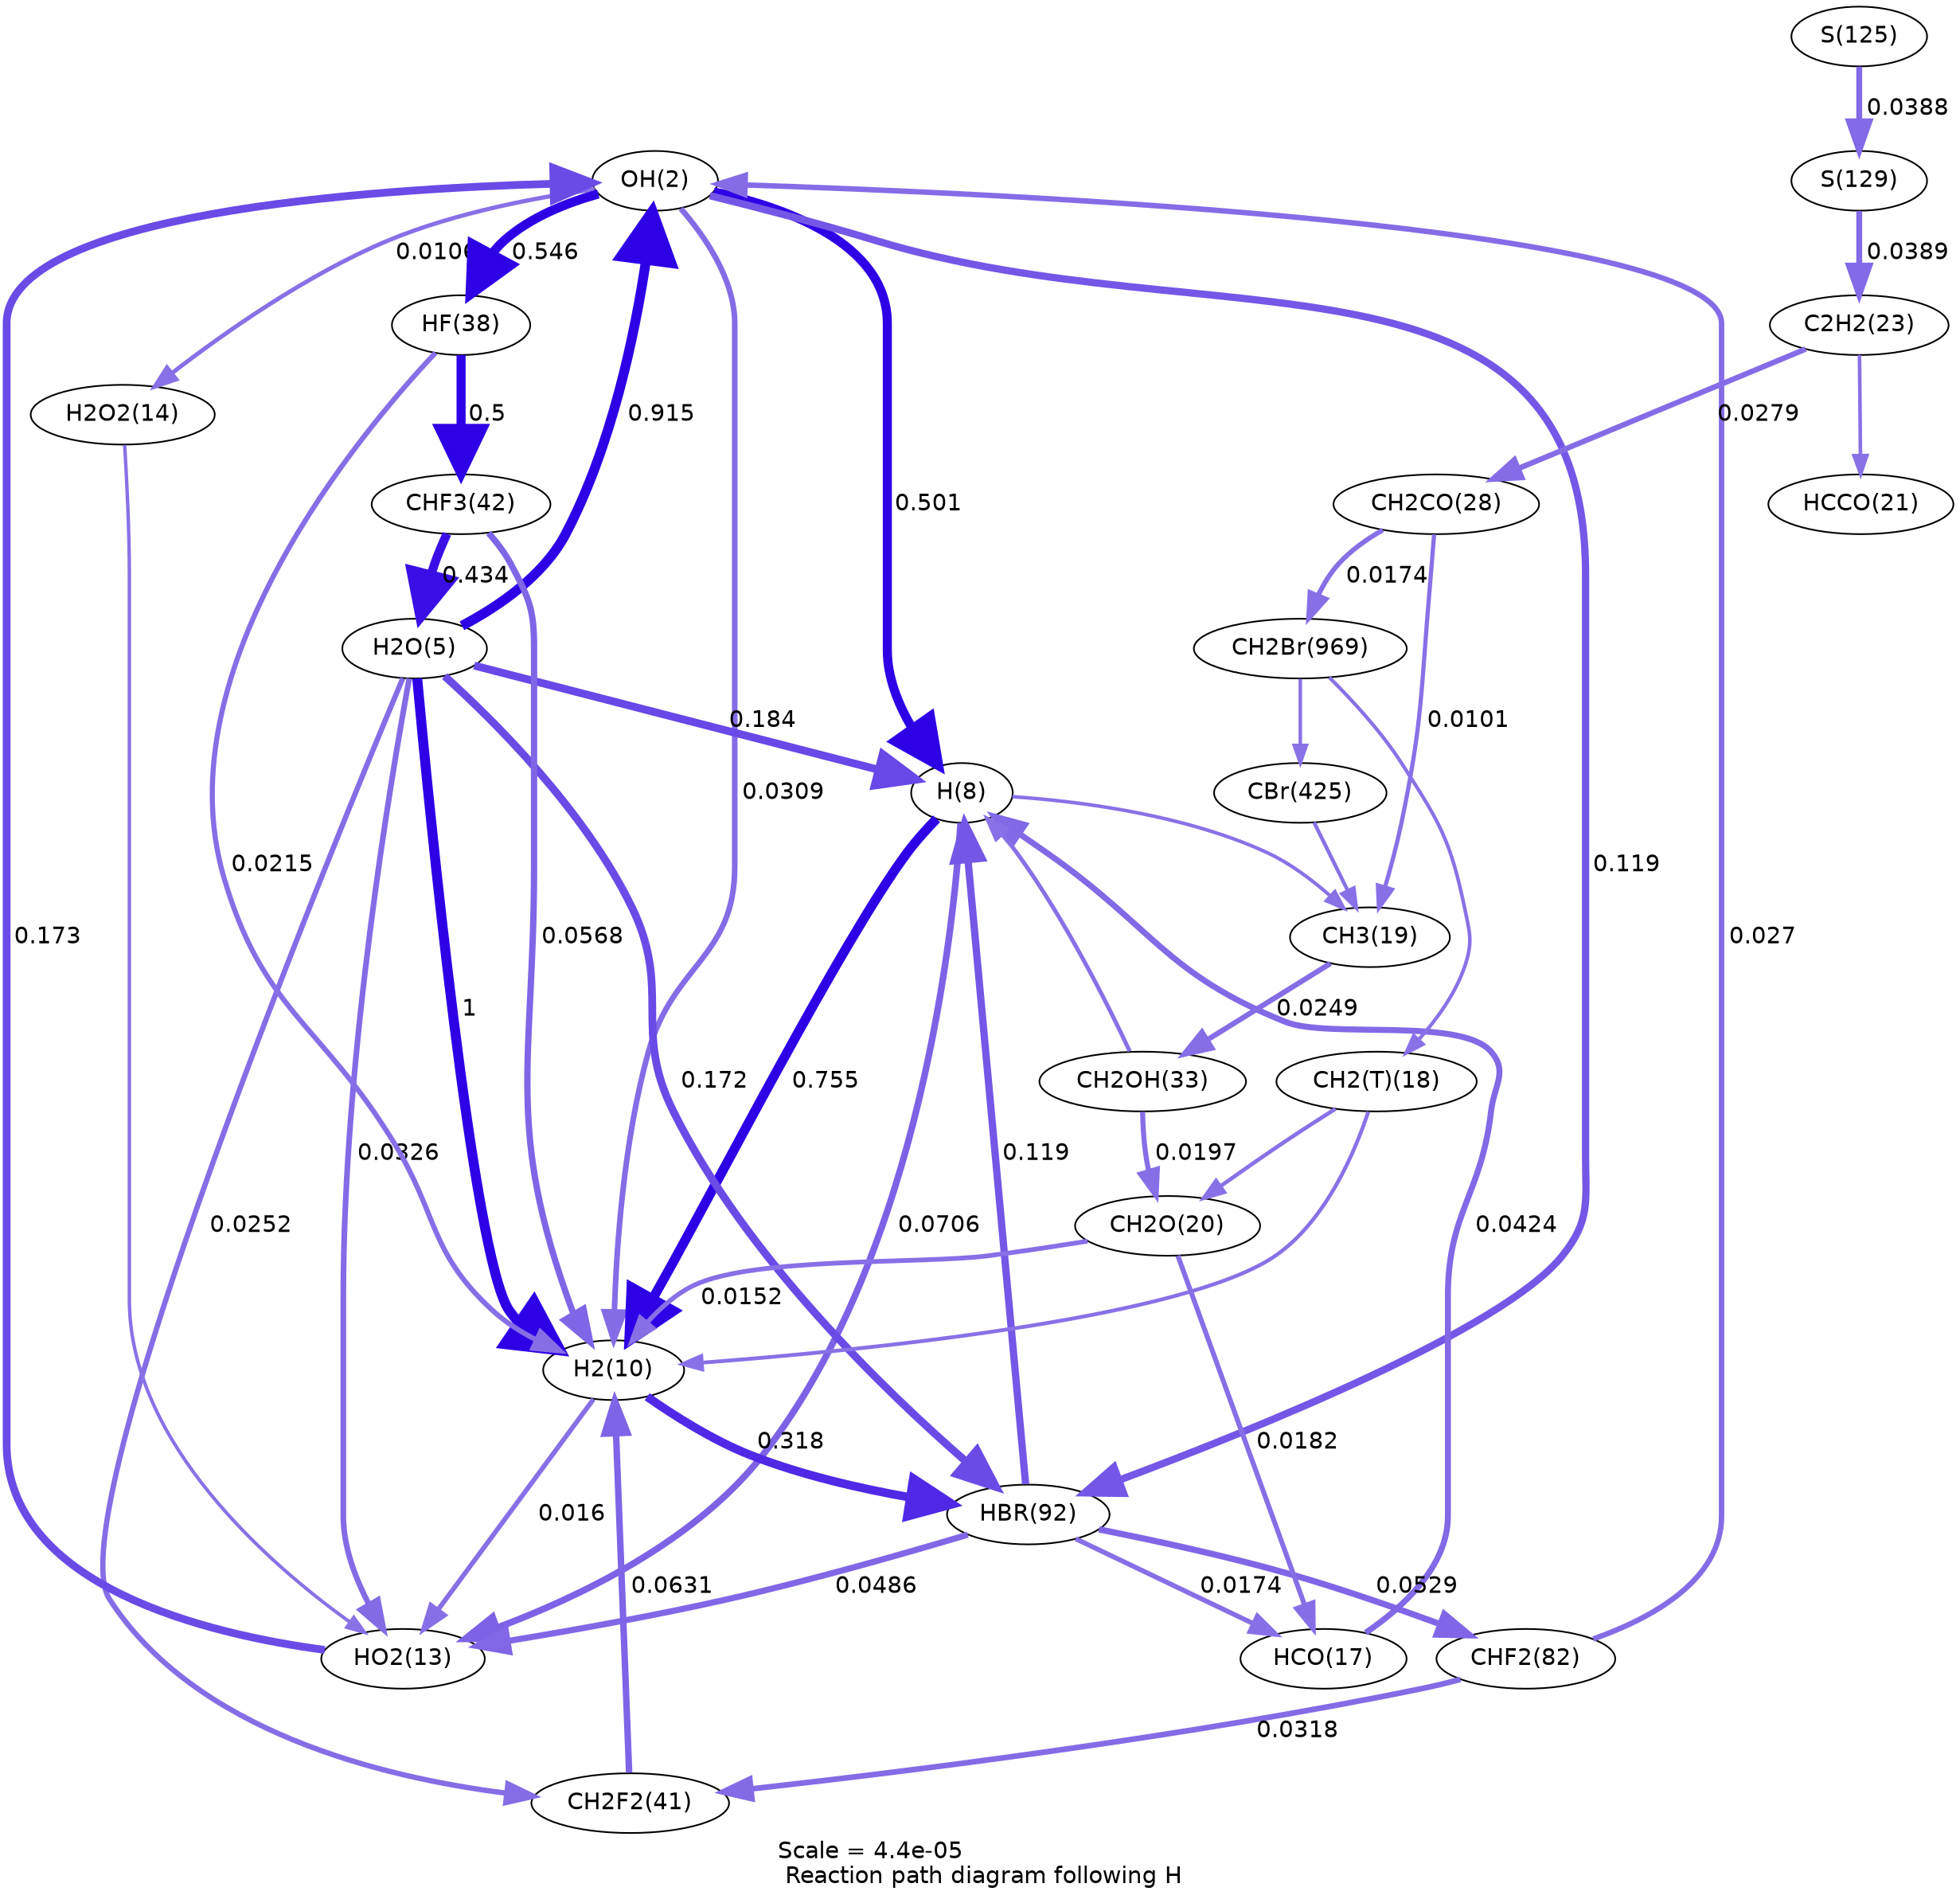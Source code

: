 digraph reaction_paths {
center=1;
s3 -> s9[fontname="Helvetica", penwidth=5.48, arrowsize=2.74, color="0.7, 1, 0.9"
, label=" 0.501"];
s9 -> s11[fontname="Helvetica", penwidth=5.79, arrowsize=2.89, color="0.7, 1.25, 0.9"
, label=" 0.755"];
s6 -> s9[fontname="Helvetica", penwidth=4.72, arrowsize=2.36, color="0.7, 0.684, 0.9"
, label=" 0.184"];
s9 -> s14[fontname="Helvetica", penwidth=4, arrowsize=2, color="0.7, 0.571, 0.9"
, label=" 0.0706"];
s18 -> s9[fontname="Helvetica", penwidth=3.61, arrowsize=1.81, color="0.7, 0.542, 0.9"
, label=" 0.0424"];
s9 -> s20[fontname="Helvetica", penwidth=2.14, arrowsize=1.07, color="0.7, 0.506, 0.9"
];
s34 -> s9[fontname="Helvetica", penwidth=2.5, arrowsize=1.25, color="0.7, 0.51, 0.9"
];
s50 -> s9[fontname="Helvetica", penwidth=4.39, arrowsize=2.2, color="0.7, 0.619, 0.9"
, label=" 0.119"];
s3 -> s11[fontname="Helvetica", penwidth=3.38, arrowsize=1.69, color="0.7, 0.531, 0.9"
, label=" 0.0309"];
s6 -> s3[fontname="Helvetica", penwidth=5.93, arrowsize=2.97, color="0.7, 1.42, 0.9"
, label=" 0.915"];
s14 -> s3[fontname="Helvetica", penwidth=4.68, arrowsize=2.34, color="0.7, 0.673, 0.9"
, label=" 0.173"];
s3 -> s15[fontname="Helvetica", penwidth=2.57, arrowsize=1.28, color="0.7, 0.511, 0.9"
, label=" 0.0106"];
s3 -> s50[fontname="Helvetica", penwidth=4.39, arrowsize=2.2, color="0.7, 0.619, 0.9"
, label=" 0.119"];
s3 -> s39[fontname="Helvetica", penwidth=5.54, arrowsize=2.77, color="0.7, 1.05, 0.9"
, label=" 0.546"];
s47 -> s3[fontname="Helvetica", penwidth=3.27, arrowsize=1.64, color="0.7, 0.527, 0.9"
, label=" 0.027"];
s6 -> s11[fontname="Helvetica", penwidth=6, arrowsize=3, color="0.7, 1.5, 0.9"
, label=" 1"];
s11 -> s14[fontname="Helvetica", penwidth=2.88, arrowsize=1.44, color="0.7, 0.516, 0.9"
, label=" 0.016"];
s19 -> s11[fontname="Helvetica", penwidth=2.3, arrowsize=1.15, color="0.7, 0.507, 0.9"
];
s21 -> s11[fontname="Helvetica", penwidth=2.84, arrowsize=1.42, color="0.7, 0.515, 0.9"
, label=" 0.0152"];
s11 -> s50[fontname="Helvetica", penwidth=5.14, arrowsize=2.57, color="0.7, 0.818, 0.9"
, label=" 0.318"];
s41 -> s11[fontname="Helvetica", penwidth=3.83, arrowsize=1.92, color="0.7, 0.557, 0.9"
, label=" 0.0568"];
s39 -> s11[fontname="Helvetica", penwidth=3.1, arrowsize=1.55, color="0.7, 0.522, 0.9"
, label=" 0.0215"];
s40 -> s11[fontname="Helvetica", penwidth=3.91, arrowsize=1.96, color="0.7, 0.563, 0.9"
, label=" 0.0631"];
s6 -> s14[fontname="Helvetica", penwidth=3.42, arrowsize=1.71, color="0.7, 0.533, 0.9"
, label=" 0.0326"];
s6 -> s50[fontname="Helvetica", penwidth=4.67, arrowsize=2.33, color="0.7, 0.672, 0.9"
, label=" 0.172"];
s41 -> s6[fontname="Helvetica", penwidth=5.37, arrowsize=2.69, color="0.7, 0.934, 0.9"
, label=" 0.434"];
s6 -> s40[fontname="Helvetica", penwidth=3.22, arrowsize=1.61, color="0.7, 0.525, 0.9"
, label=" 0.0252"];
s15 -> s14[fontname="Helvetica", penwidth=2.08, arrowsize=1.04, color="0.7, 0.506, 0.9"
];
s50 -> s14[fontname="Helvetica", penwidth=3.72, arrowsize=1.86, color="0.7, 0.549, 0.9"
, label=" 0.0486"];
s21 -> s18[fontname="Helvetica", penwidth=2.97, arrowsize=1.49, color="0.7, 0.518, 0.9"
, label=" 0.0182"];
s50 -> s18[fontname="Helvetica", penwidth=2.94, arrowsize=1.47, color="0.7, 0.517, 0.9"
, label=" 0.0174"];
s19 -> s21[fontname="Helvetica", penwidth=2.39, arrowsize=1.2, color="0.7, 0.508, 0.9"
];
s93 -> s19[fontname="Helvetica", penwidth=2.17, arrowsize=1.08, color="0.7, 0.506, 0.9"
];
s29 -> s20[fontname="Helvetica", penwidth=2.53, arrowsize=1.26, color="0.7, 0.51, 0.9"
, label=" 0.0101"];
s20 -> s34[fontname="Helvetica", penwidth=3.21, arrowsize=1.61, color="0.7, 0.525, 0.9"
, label=" 0.0249"];
s76 -> s20[fontname="Helvetica", penwidth=2.26, arrowsize=1.13, color="0.7, 0.507, 0.9"
];
s34 -> s21[fontname="Helvetica", penwidth=3.03, arrowsize=1.52, color="0.7, 0.52, 0.9"
, label=" 0.0197"];
s24 -> s22[fontname="Helvetica", penwidth=2.19, arrowsize=1.1, color="0.7, 0.506, 0.9"
];
s24 -> s29[fontname="Helvetica", penwidth=3.3, arrowsize=1.65, color="0.7, 0.528, 0.9"
, label=" 0.0279"];
s54 -> s24[fontname="Helvetica", penwidth=3.55, arrowsize=1.77, color="0.7, 0.539, 0.9"
, label=" 0.0389"];
s29 -> s93[fontname="Helvetica", penwidth=2.94, arrowsize=1.47, color="0.7, 0.517, 0.9"
, label=" 0.0174"];
s50 -> s47[fontname="Helvetica", penwidth=3.78, arrowsize=1.89, color="0.7, 0.553, 0.9"
, label=" 0.0529"];
s52 -> s54[fontname="Helvetica", penwidth=3.55, arrowsize=1.77, color="0.7, 0.539, 0.9"
, label=" 0.0388"];
s39 -> s41[fontname="Helvetica", penwidth=5.48, arrowsize=2.74, color="0.7, 1, 0.9"
, label=" 0.5"];
s93 -> s76[fontname="Helvetica", penwidth=2.1, arrowsize=1.05, color="0.7, 0.506, 0.9"
];
s47 -> s40[fontname="Helvetica", penwidth=3.4, arrowsize=1.7, color="0.7, 0.532, 0.9"
, label=" 0.0318"];
s3 [ fontname="Helvetica", label="OH(2)"];
s6 [ fontname="Helvetica", label="H2O(5)"];
s9 [ fontname="Helvetica", label="H(8)"];
s11 [ fontname="Helvetica", label="H2(10)"];
s14 [ fontname="Helvetica", label="HO2(13)"];
s15 [ fontname="Helvetica", label="H2O2(14)"];
s18 [ fontname="Helvetica", label="HCO(17)"];
s19 [ fontname="Helvetica", label="CH2(T)(18)"];
s20 [ fontname="Helvetica", label="CH3(19)"];
s21 [ fontname="Helvetica", label="CH2O(20)"];
s22 [ fontname="Helvetica", label="HCCO(21)"];
s24 [ fontname="Helvetica", label="C2H2(23)"];
s29 [ fontname="Helvetica", label="CH2CO(28)"];
s34 [ fontname="Helvetica", label="CH2OH(33)"];
s39 [ fontname="Helvetica", label="HF(38)"];
s40 [ fontname="Helvetica", label="CH2F2(41)"];
s41 [ fontname="Helvetica", label="CHF3(42)"];
s47 [ fontname="Helvetica", label="CHF2(82)"];
s50 [ fontname="Helvetica", label="HBR(92)"];
s52 [ fontname="Helvetica", label="S(125)"];
s54 [ fontname="Helvetica", label="S(129)"];
s76 [ fontname="Helvetica", label="CBr(425)"];
s93 [ fontname="Helvetica", label="CH2Br(969)"];
 label = "Scale = 4.4e-05\l Reaction path diagram following H";
 fontname = "Helvetica";
}
